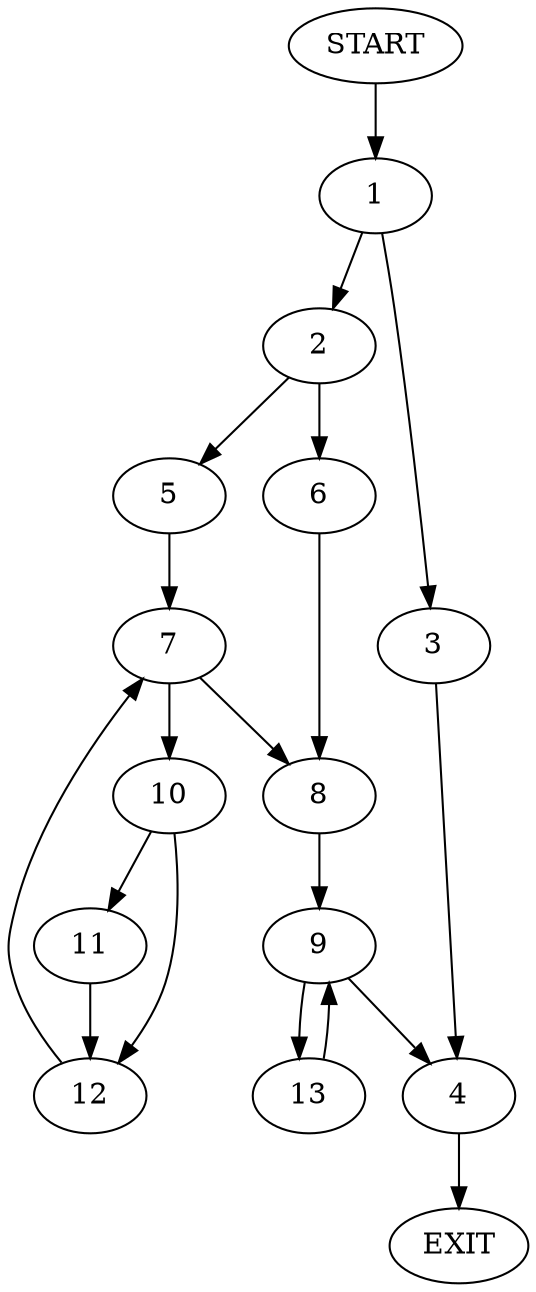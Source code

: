 digraph {
0 [label="START"]
14 [label="EXIT"]
0 -> 1
1 -> 2
1 -> 3
3 -> 4
2 -> 5
2 -> 6
4 -> 14
5 -> 7
6 -> 8
8 -> 9
7 -> 10
7 -> 8
10 -> 11
10 -> 12
12 -> 7
11 -> 12
9 -> 13
9 -> 4
13 -> 9
}
